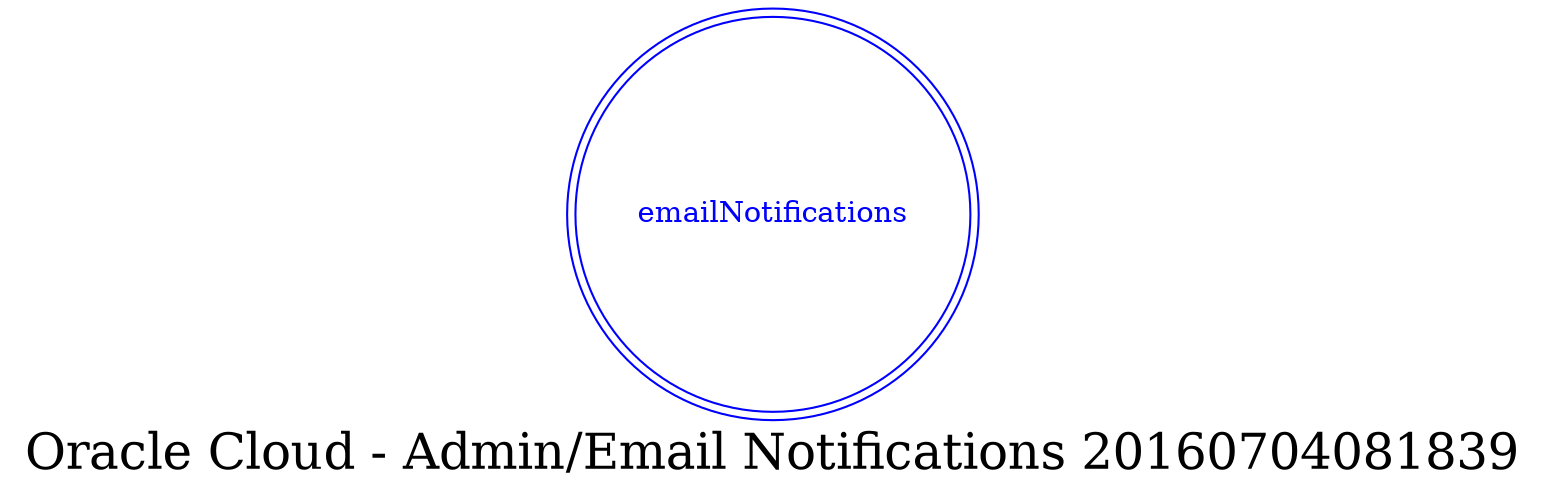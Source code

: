 digraph LexiconGraph {
graph[label="Oracle Cloud - Admin/Email Notifications 20160704081839", fontsize=24]
splines=true
"emailNotifications" [color=blue, fontcolor=blue, shape=doublecircle]
}
